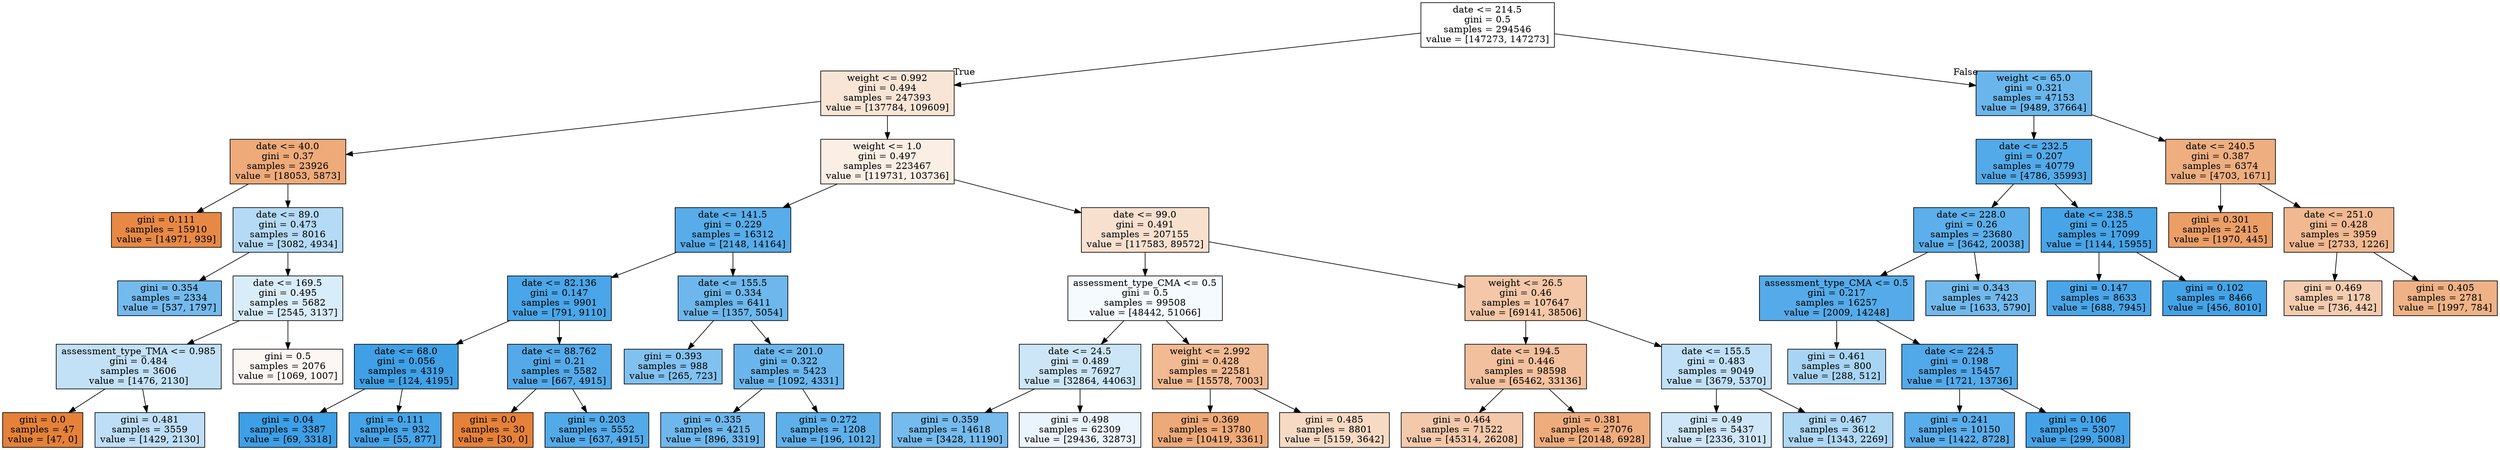 digraph Tree {
node [shape=box, style="filled", color="black"] ;
0 [label="date <= 214.5\ngini = 0.5\nsamples = 294546\nvalue = [147273, 147273]", fillcolor="#e5813900"] ;
1 [label="weight <= 0.992\ngini = 0.494\nsamples = 247393\nvalue = [137784, 109609]", fillcolor="#e5813934"] ;
0 -> 1 [labeldistance=2.5, labelangle=45, headlabel="True"] ;
2 [label="date <= 40.0\ngini = 0.37\nsamples = 23926\nvalue = [18053, 5873]", fillcolor="#e58139ac"] ;
1 -> 2 ;
3 [label="gini = 0.111\nsamples = 15910\nvalue = [14971, 939]", fillcolor="#e58139ef"] ;
2 -> 3 ;
4 [label="date <= 89.0\ngini = 0.473\nsamples = 8016\nvalue = [3082, 4934]", fillcolor="#399de560"] ;
2 -> 4 ;
5 [label="gini = 0.354\nsamples = 2334\nvalue = [537, 1797]", fillcolor="#399de5b3"] ;
4 -> 5 ;
6 [label="date <= 169.5\ngini = 0.495\nsamples = 5682\nvalue = [2545, 3137]", fillcolor="#399de530"] ;
4 -> 6 ;
7 [label="assessment_type_TMA <= 0.985\ngini = 0.484\nsamples = 3606\nvalue = [1476, 2130]", fillcolor="#399de54e"] ;
6 -> 7 ;
8 [label="gini = 0.0\nsamples = 47\nvalue = [47, 0]", fillcolor="#e58139ff"] ;
7 -> 8 ;
9 [label="gini = 0.481\nsamples = 3559\nvalue = [1429, 2130]", fillcolor="#399de554"] ;
7 -> 9 ;
10 [label="gini = 0.5\nsamples = 2076\nvalue = [1069, 1007]", fillcolor="#e581390f"] ;
6 -> 10 ;
11 [label="weight <= 1.0\ngini = 0.497\nsamples = 223467\nvalue = [119731, 103736]", fillcolor="#e5813922"] ;
1 -> 11 ;
12 [label="date <= 141.5\ngini = 0.229\nsamples = 16312\nvalue = [2148, 14164]", fillcolor="#399de5d8"] ;
11 -> 12 ;
13 [label="date <= 82.136\ngini = 0.147\nsamples = 9901\nvalue = [791, 9110]", fillcolor="#399de5e9"] ;
12 -> 13 ;
14 [label="date <= 68.0\ngini = 0.056\nsamples = 4319\nvalue = [124, 4195]", fillcolor="#399de5f7"] ;
13 -> 14 ;
15 [label="gini = 0.04\nsamples = 3387\nvalue = [69, 3318]", fillcolor="#399de5fa"] ;
14 -> 15 ;
16 [label="gini = 0.111\nsamples = 932\nvalue = [55, 877]", fillcolor="#399de5ef"] ;
14 -> 16 ;
17 [label="date <= 88.762\ngini = 0.21\nsamples = 5582\nvalue = [667, 4915]", fillcolor="#399de5dc"] ;
13 -> 17 ;
18 [label="gini = 0.0\nsamples = 30\nvalue = [30, 0]", fillcolor="#e58139ff"] ;
17 -> 18 ;
19 [label="gini = 0.203\nsamples = 5552\nvalue = [637, 4915]", fillcolor="#399de5de"] ;
17 -> 19 ;
20 [label="date <= 155.5\ngini = 0.334\nsamples = 6411\nvalue = [1357, 5054]", fillcolor="#399de5bb"] ;
12 -> 20 ;
21 [label="gini = 0.393\nsamples = 988\nvalue = [265, 723]", fillcolor="#399de5a2"] ;
20 -> 21 ;
22 [label="date <= 201.0\ngini = 0.322\nsamples = 5423\nvalue = [1092, 4331]", fillcolor="#399de5bf"] ;
20 -> 22 ;
23 [label="gini = 0.335\nsamples = 4215\nvalue = [896, 3319]", fillcolor="#399de5ba"] ;
22 -> 23 ;
24 [label="gini = 0.272\nsamples = 1208\nvalue = [196, 1012]", fillcolor="#399de5ce"] ;
22 -> 24 ;
25 [label="date <= 99.0\ngini = 0.491\nsamples = 207155\nvalue = [117583, 89572]", fillcolor="#e581393d"] ;
11 -> 25 ;
26 [label="assessment_type_CMA <= 0.5\ngini = 0.5\nsamples = 99508\nvalue = [48442, 51066]", fillcolor="#399de50d"] ;
25 -> 26 ;
27 [label="date <= 24.5\ngini = 0.489\nsamples = 76927\nvalue = [32864, 44063]", fillcolor="#399de541"] ;
26 -> 27 ;
28 [label="gini = 0.359\nsamples = 14618\nvalue = [3428, 11190]", fillcolor="#399de5b1"] ;
27 -> 28 ;
29 [label="gini = 0.498\nsamples = 62309\nvalue = [29436, 32873]", fillcolor="#399de51b"] ;
27 -> 29 ;
30 [label="weight <= 2.992\ngini = 0.428\nsamples = 22581\nvalue = [15578, 7003]", fillcolor="#e581398c"] ;
26 -> 30 ;
31 [label="gini = 0.369\nsamples = 13780\nvalue = [10419, 3361]", fillcolor="#e58139ad"] ;
30 -> 31 ;
32 [label="gini = 0.485\nsamples = 8801\nvalue = [5159, 3642]", fillcolor="#e581394b"] ;
30 -> 32 ;
33 [label="weight <= 26.5\ngini = 0.46\nsamples = 107647\nvalue = [69141, 38506]", fillcolor="#e5813971"] ;
25 -> 33 ;
34 [label="date <= 194.5\ngini = 0.446\nsamples = 98598\nvalue = [65462, 33136]", fillcolor="#e581397e"] ;
33 -> 34 ;
35 [label="gini = 0.464\nsamples = 71522\nvalue = [45314, 26208]", fillcolor="#e581396c"] ;
34 -> 35 ;
36 [label="gini = 0.381\nsamples = 27076\nvalue = [20148, 6928]", fillcolor="#e58139a7"] ;
34 -> 36 ;
37 [label="date <= 155.5\ngini = 0.483\nsamples = 9049\nvalue = [3679, 5370]", fillcolor="#399de550"] ;
33 -> 37 ;
38 [label="gini = 0.49\nsamples = 5437\nvalue = [2336, 3101]", fillcolor="#399de53f"] ;
37 -> 38 ;
39 [label="gini = 0.467\nsamples = 3612\nvalue = [1343, 2269]", fillcolor="#399de568"] ;
37 -> 39 ;
40 [label="weight <= 65.0\ngini = 0.321\nsamples = 47153\nvalue = [9489, 37664]", fillcolor="#399de5bf"] ;
0 -> 40 [labeldistance=2.5, labelangle=-45, headlabel="False"] ;
41 [label="date <= 232.5\ngini = 0.207\nsamples = 40779\nvalue = [4786, 35993]", fillcolor="#399de5dd"] ;
40 -> 41 ;
42 [label="date <= 228.0\ngini = 0.26\nsamples = 23680\nvalue = [3642, 20038]", fillcolor="#399de5d1"] ;
41 -> 42 ;
43 [label="assessment_type_CMA <= 0.5\ngini = 0.217\nsamples = 16257\nvalue = [2009, 14248]", fillcolor="#399de5db"] ;
42 -> 43 ;
44 [label="gini = 0.461\nsamples = 800\nvalue = [288, 512]", fillcolor="#399de570"] ;
43 -> 44 ;
45 [label="date <= 224.5\ngini = 0.198\nsamples = 15457\nvalue = [1721, 13736]", fillcolor="#399de5df"] ;
43 -> 45 ;
46 [label="gini = 0.241\nsamples = 10150\nvalue = [1422, 8728]", fillcolor="#399de5d5"] ;
45 -> 46 ;
47 [label="gini = 0.106\nsamples = 5307\nvalue = [299, 5008]", fillcolor="#399de5f0"] ;
45 -> 47 ;
48 [label="gini = 0.343\nsamples = 7423\nvalue = [1633, 5790]", fillcolor="#399de5b7"] ;
42 -> 48 ;
49 [label="date <= 238.5\ngini = 0.125\nsamples = 17099\nvalue = [1144, 15955]", fillcolor="#399de5ed"] ;
41 -> 49 ;
50 [label="gini = 0.147\nsamples = 8633\nvalue = [688, 7945]", fillcolor="#399de5e9"] ;
49 -> 50 ;
51 [label="gini = 0.102\nsamples = 8466\nvalue = [456, 8010]", fillcolor="#399de5f0"] ;
49 -> 51 ;
52 [label="date <= 240.5\ngini = 0.387\nsamples = 6374\nvalue = [4703, 1671]", fillcolor="#e58139a4"] ;
40 -> 52 ;
53 [label="gini = 0.301\nsamples = 2415\nvalue = [1970, 445]", fillcolor="#e58139c5"] ;
52 -> 53 ;
54 [label="date <= 251.0\ngini = 0.428\nsamples = 3959\nvalue = [2733, 1226]", fillcolor="#e581398d"] ;
52 -> 54 ;
55 [label="gini = 0.469\nsamples = 1178\nvalue = [736, 442]", fillcolor="#e5813966"] ;
54 -> 55 ;
56 [label="gini = 0.405\nsamples = 2781\nvalue = [1997, 784]", fillcolor="#e581399b"] ;
54 -> 56 ;
}